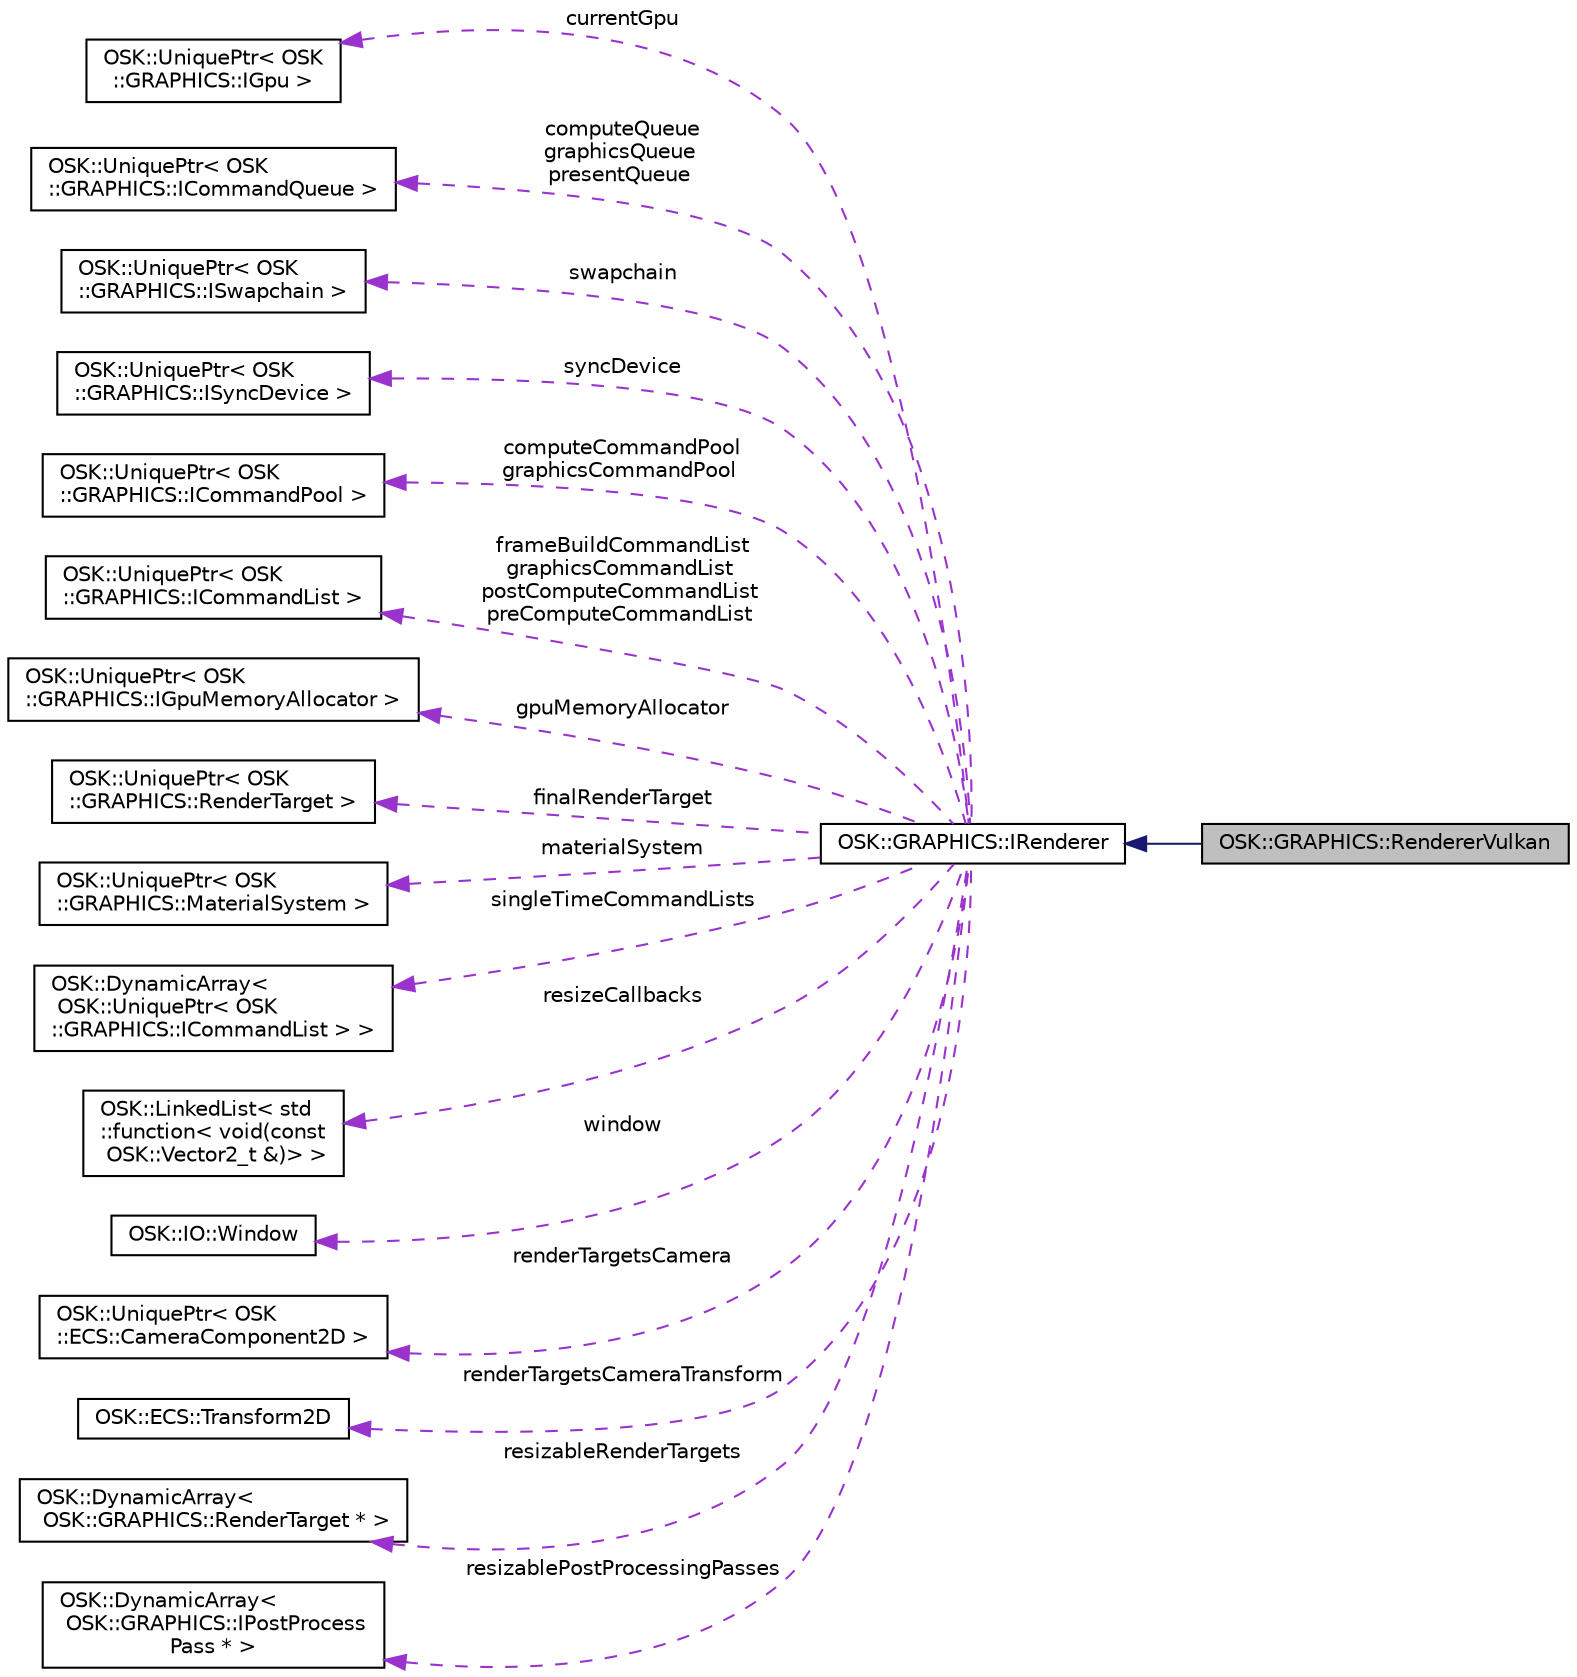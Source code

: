 digraph "OSK::GRAPHICS::RendererVulkan"
{
 // LATEX_PDF_SIZE
  edge [fontname="Helvetica",fontsize="10",labelfontname="Helvetica",labelfontsize="10"];
  node [fontname="Helvetica",fontsize="10",shape=record];
  rankdir="LR";
  Node1 [label="OSK::GRAPHICS::RendererVulkan",height=0.2,width=0.4,color="black", fillcolor="grey75", style="filled", fontcolor="black",tooltip="Implementación de la interfaz para el renderizador de Vulkan."];
  Node2 -> Node1 [dir="back",color="midnightblue",fontsize="10",style="solid",fontname="Helvetica"];
  Node2 [label="OSK::GRAPHICS::IRenderer",height=0.2,width=0.4,color="black", fillcolor="white", style="filled",URL="$class_o_s_k_1_1_g_r_a_p_h_i_c_s_1_1_i_renderer.html",tooltip="Proporciona la interfaz de un renderizador."];
  Node3 -> Node2 [dir="back",color="darkorchid3",fontsize="10",style="dashed",label=" currentGpu" ,fontname="Helvetica"];
  Node3 [label="OSK::UniquePtr\< OSK\l::GRAPHICS::IGpu \>",height=0.2,width=0.4,color="black", fillcolor="white", style="filled",URL="$class_o_s_k_1_1_unique_ptr.html",tooltip=" "];
  Node4 -> Node2 [dir="back",color="darkorchid3",fontsize="10",style="dashed",label=" computeQueue\ngraphicsQueue\npresentQueue" ,fontname="Helvetica"];
  Node4 [label="OSK::UniquePtr\< OSK\l::GRAPHICS::ICommandQueue \>",height=0.2,width=0.4,color="black", fillcolor="white", style="filled",URL="$class_o_s_k_1_1_unique_ptr.html",tooltip=" "];
  Node5 -> Node2 [dir="back",color="darkorchid3",fontsize="10",style="dashed",label=" swapchain" ,fontname="Helvetica"];
  Node5 [label="OSK::UniquePtr\< OSK\l::GRAPHICS::ISwapchain \>",height=0.2,width=0.4,color="black", fillcolor="white", style="filled",URL="$class_o_s_k_1_1_unique_ptr.html",tooltip=" "];
  Node6 -> Node2 [dir="back",color="darkorchid3",fontsize="10",style="dashed",label=" syncDevice" ,fontname="Helvetica"];
  Node6 [label="OSK::UniquePtr\< OSK\l::GRAPHICS::ISyncDevice \>",height=0.2,width=0.4,color="black", fillcolor="white", style="filled",URL="$class_o_s_k_1_1_unique_ptr.html",tooltip=" "];
  Node7 -> Node2 [dir="back",color="darkorchid3",fontsize="10",style="dashed",label=" computeCommandPool\ngraphicsCommandPool" ,fontname="Helvetica"];
  Node7 [label="OSK::UniquePtr\< OSK\l::GRAPHICS::ICommandPool \>",height=0.2,width=0.4,color="black", fillcolor="white", style="filled",URL="$class_o_s_k_1_1_unique_ptr.html",tooltip=" "];
  Node8 -> Node2 [dir="back",color="darkorchid3",fontsize="10",style="dashed",label=" frameBuildCommandList\ngraphicsCommandList\npostComputeCommandList\npreComputeCommandList" ,fontname="Helvetica"];
  Node8 [label="OSK::UniquePtr\< OSK\l::GRAPHICS::ICommandList \>",height=0.2,width=0.4,color="black", fillcolor="white", style="filled",URL="$class_o_s_k_1_1_unique_ptr.html",tooltip=" "];
  Node9 -> Node2 [dir="back",color="darkorchid3",fontsize="10",style="dashed",label=" gpuMemoryAllocator" ,fontname="Helvetica"];
  Node9 [label="OSK::UniquePtr\< OSK\l::GRAPHICS::IGpuMemoryAllocator \>",height=0.2,width=0.4,color="black", fillcolor="white", style="filled",URL="$class_o_s_k_1_1_unique_ptr.html",tooltip=" "];
  Node10 -> Node2 [dir="back",color="darkorchid3",fontsize="10",style="dashed",label=" finalRenderTarget" ,fontname="Helvetica"];
  Node10 [label="OSK::UniquePtr\< OSK\l::GRAPHICS::RenderTarget \>",height=0.2,width=0.4,color="black", fillcolor="white", style="filled",URL="$class_o_s_k_1_1_unique_ptr.html",tooltip=" "];
  Node11 -> Node2 [dir="back",color="darkorchid3",fontsize="10",style="dashed",label=" materialSystem" ,fontname="Helvetica"];
  Node11 [label="OSK::UniquePtr\< OSK\l::GRAPHICS::MaterialSystem \>",height=0.2,width=0.4,color="black", fillcolor="white", style="filled",URL="$class_o_s_k_1_1_unique_ptr.html",tooltip=" "];
  Node12 -> Node2 [dir="back",color="darkorchid3",fontsize="10",style="dashed",label=" singleTimeCommandLists" ,fontname="Helvetica"];
  Node12 [label="OSK::DynamicArray\<\l OSK::UniquePtr\< OSK\l::GRAPHICS::ICommandList \> \>",height=0.2,width=0.4,color="black", fillcolor="white", style="filled",URL="$class_o_s_k_1_1_dynamic_array.html",tooltip=" "];
  Node13 -> Node2 [dir="back",color="darkorchid3",fontsize="10",style="dashed",label=" resizeCallbacks" ,fontname="Helvetica"];
  Node13 [label="OSK::LinkedList\< std\l::function\< void(const\l OSK::Vector2_t &)\> \>",height=0.2,width=0.4,color="black", fillcolor="white", style="filled",URL="$class_o_s_k_1_1_linked_list.html",tooltip=" "];
  Node14 -> Node2 [dir="back",color="darkorchid3",fontsize="10",style="dashed",label=" window" ,fontname="Helvetica"];
  Node14 [label="OSK::IO::Window",height=0.2,width=0.4,color="black", fillcolor="white", style="filled",URL="$class_o_s_k_1_1_i_o_1_1_window.html",tooltip="Clase que representa una ventana. En esta ventana se renderizará el juego. También se encarga del inp..."];
  Node15 -> Node2 [dir="back",color="darkorchid3",fontsize="10",style="dashed",label=" renderTargetsCamera" ,fontname="Helvetica"];
  Node15 [label="OSK::UniquePtr\< OSK\l::ECS::CameraComponent2D \>",height=0.2,width=0.4,color="black", fillcolor="white", style="filled",URL="$class_o_s_k_1_1_unique_ptr.html",tooltip=" "];
  Node16 -> Node2 [dir="back",color="darkorchid3",fontsize="10",style="dashed",label=" renderTargetsCameraTransform" ,fontname="Helvetica"];
  Node16 [label="OSK::ECS::Transform2D",height=0.2,width=0.4,color="black", fillcolor="white", style="filled",URL="$class_o_s_k_1_1_e_c_s_1_1_transform2_d.html",tooltip="Clase que almacena el 'transform' de un objeto en un mundo 2D. El transform contiene posición,..."];
  Node17 -> Node2 [dir="back",color="darkorchid3",fontsize="10",style="dashed",label=" resizableRenderTargets" ,fontname="Helvetica"];
  Node17 [label="OSK::DynamicArray\<\l OSK::GRAPHICS::RenderTarget * \>",height=0.2,width=0.4,color="black", fillcolor="white", style="filled",URL="$class_o_s_k_1_1_dynamic_array.html",tooltip=" "];
  Node18 -> Node2 [dir="back",color="darkorchid3",fontsize="10",style="dashed",label=" resizablePostProcessingPasses" ,fontname="Helvetica"];
  Node18 [label="OSK::DynamicArray\<\l OSK::GRAPHICS::IPostProcess\lPass * \>",height=0.2,width=0.4,color="black", fillcolor="white", style="filled",URL="$class_o_s_k_1_1_dynamic_array.html",tooltip=" "];
}
